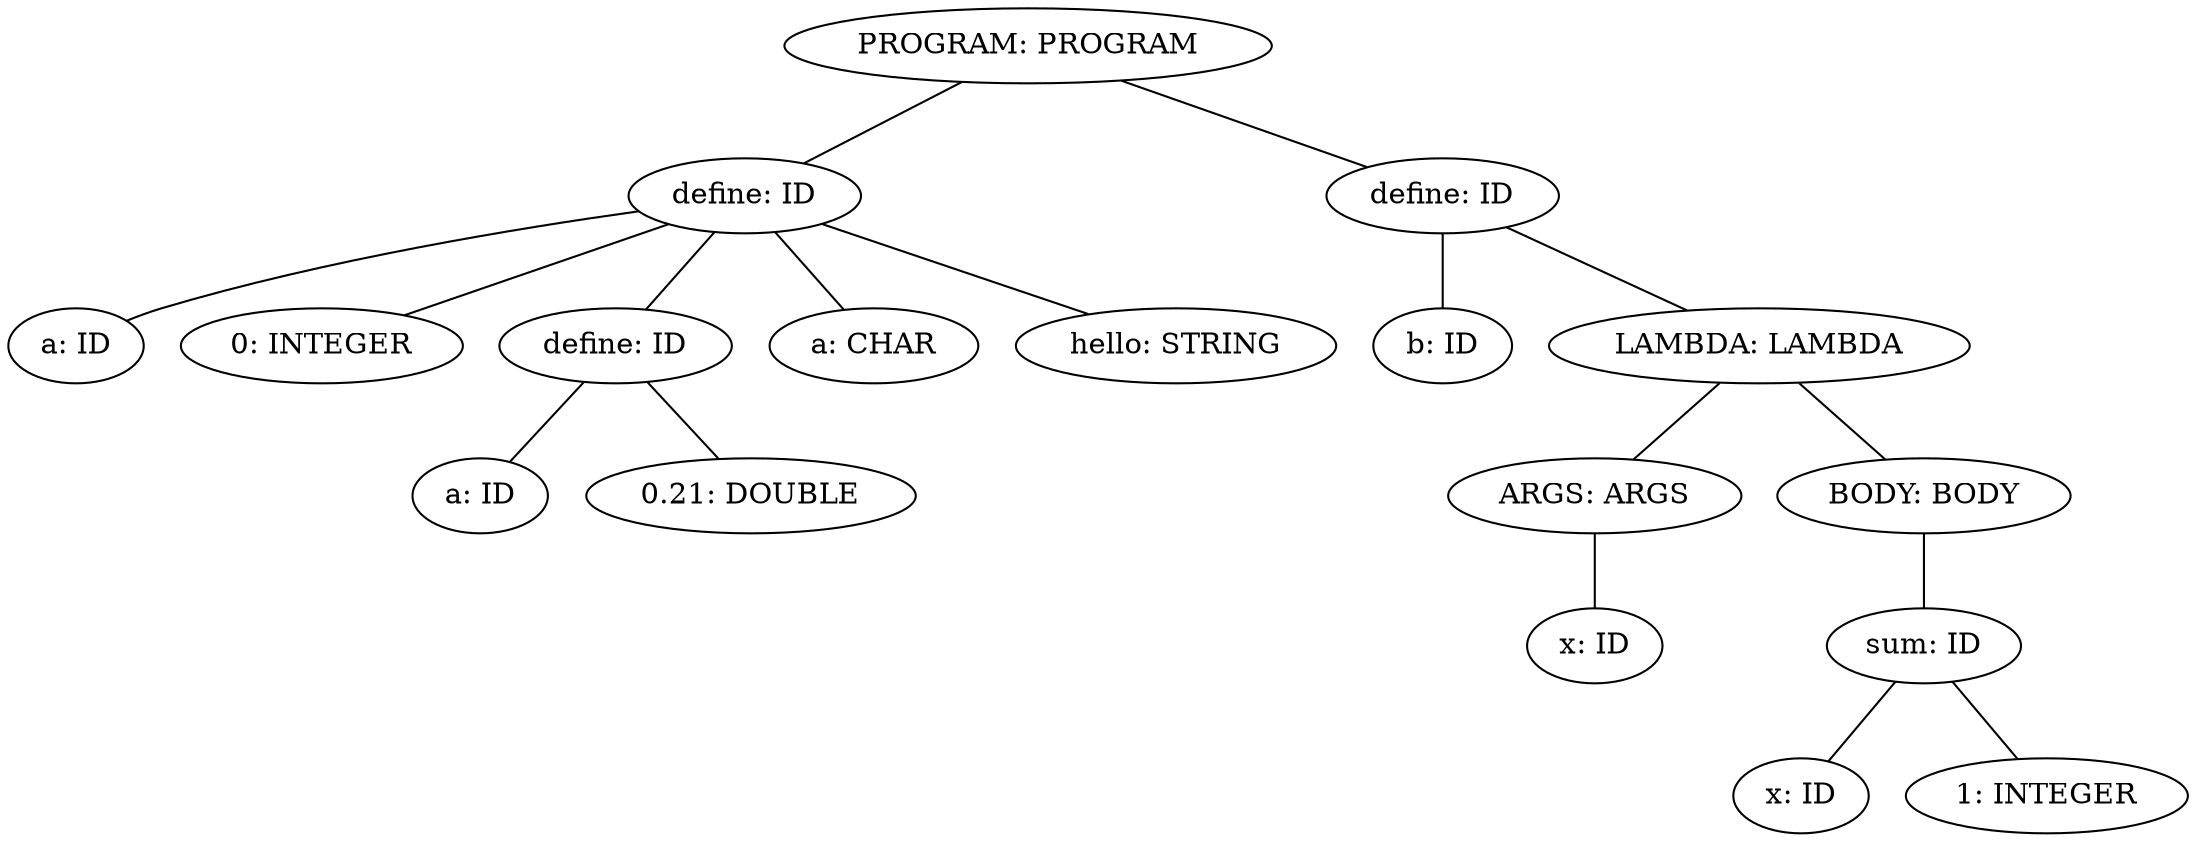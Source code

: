 strict graph Scheme {
 vertex0 [label="PROGRAM: PROGRAM"];vertex1 [label="define: ID"];vertex2 [label="a: ID"];vertex3 [label="0: INTEGER"];vertex4 [label="define: ID"];vertex5 [label="a: ID"];vertex6 [label="0.21: DOUBLE"];vertex7 [label="a: CHAR"];vertex8 [label="hello: STRING"];vertex9 [label="define: ID"];vertex10 [label="b: ID"];vertex11 [label="LAMBDA: LAMBDA"];vertex12 [label="ARGS: ARGS"];vertex13 [label="x: ID"];vertex14 [label="BODY: BODY"];vertex15 [label="sum: ID"];vertex16 [label="x: ID"];vertex17 [label="1: INTEGER"];
 vertex0 -- vertex1 -- vertex2;vertex0 -- vertex1 -- vertex3;vertex0 -- vertex1 -- vertex4 -- vertex5;vertex0 -- vertex1 -- vertex4 -- vertex6;vertex0 -- vertex1 -- vertex7;vertex0 -- vertex1 -- vertex8;vertex0 -- vertex9 -- vertex10;vertex0 -- vertex9 -- vertex11 -- vertex12 -- vertex13;vertex0 -- vertex9 -- vertex11 -- vertex14 -- vertex15 -- vertex16;vertex0 -- vertex9 -- vertex11 -- vertex14 -- vertex15 -- vertex17;
 }